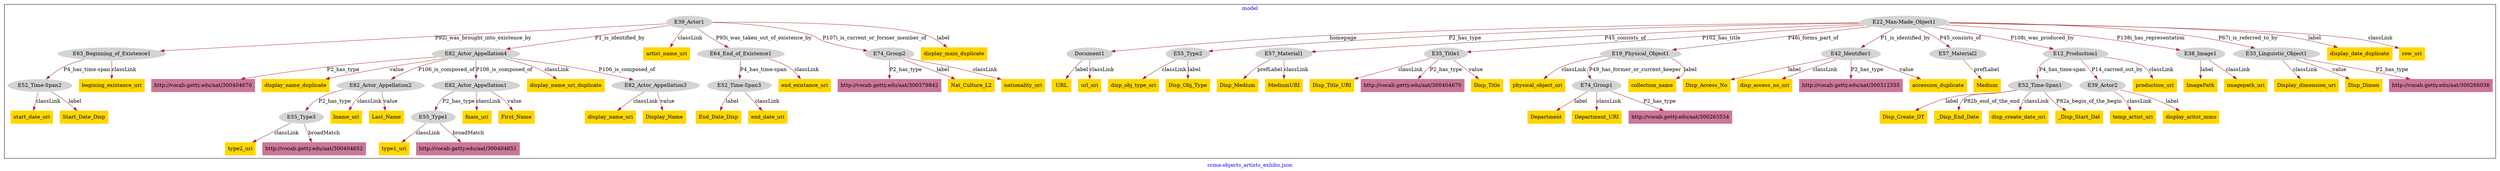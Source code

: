 digraph n0 {
fontcolor="blue"
remincross="true"
label="ccma-objects_artists_exhibs.json"
subgraph cluster {
label="model"
n2[style="filled",color="white",fillcolor="lightgray",label="Document1"];
n3[shape="plaintext",style="filled",fillcolor="gold",label="URL"];
n4[style="filled",color="white",fillcolor="lightgray",label="E22_Man-Made_Object1"];
n5[style="filled",color="white",fillcolor="lightgray",label="E55_Type2"];
n6[style="filled",color="white",fillcolor="lightgray",label="E55_Type3"];
n7[shape="plaintext",style="filled",fillcolor="gold",label="type2_uri"];
n8[style="filled",color="white",fillcolor="lightgray",label="E57_Material1"];
n9[shape="plaintext",style="filled",fillcolor="gold",label="Disp_Medium"];
n10[style="filled",color="white",fillcolor="lightgray",label="E52_Time-Span1"];
n11[shape="plaintext",style="filled",fillcolor="gold",label="Disp_Create_DT"];
n12[style="filled",color="white",fillcolor="lightgray",label="E55_Type1"];
n13[shape="plaintext",style="filled",fillcolor="gold",label="type1_uri"];
n14[style="filled",color="white",fillcolor="lightgray",label="E39_Actor1"];
n15[style="filled",color="white",fillcolor="lightgray",label="E63_Beginning_of_Existence1"];
n16[style="filled",color="white",fillcolor="lightgray",label="E82_Actor_Appellation4"];
n17[shape="plaintext",style="filled",fillcolor="#CC7799",label="http://vocab.getty.edu/aat/300404670"];
n18[shape="plaintext",style="filled",fillcolor="gold",label="display_name_duplicate"];
n19[shape="plaintext",style="filled",fillcolor="#CC7799",label="http://vocab.getty.edu/aat/300404651"];
n20[shape="plaintext",style="filled",fillcolor="gold",label="_Disp_End_Date"];
n21[shape="plaintext",style="filled",fillcolor="#CC7799",label="http://vocab.getty.edu/aat/300404652"];
n22[style="filled",color="white",fillcolor="lightgray",label="E82_Actor_Appellation2"];
n23[style="filled",color="white",fillcolor="lightgray",label="E52_Time-Span2"];
n24[shape="plaintext",style="filled",fillcolor="gold",label="start_date_uri"];
n25[shape="plaintext",style="filled",fillcolor="gold",label="begining_existance_uri"];
n26[style="filled",color="white",fillcolor="lightgray",label="E35_Title1"];
n27[shape="plaintext",style="filled",fillcolor="gold",label="Disp_Title_URI"];
n28[style="filled",color="white",fillcolor="lightgray",label="E82_Actor_Appellation1"];
n29[shape="plaintext",style="filled",fillcolor="gold",label="fnam_uri"];
n30[style="filled",color="white",fillcolor="lightgray",label="E19_Physical_Object1"];
n31[shape="plaintext",style="filled",fillcolor="gold",label="physical_object_uri"];
n32[style="filled",color="white",fillcolor="lightgray",label="E74_Group1"];
n33[shape="plaintext",style="filled",fillcolor="gold",label="Department"];
n34[shape="plaintext",style="filled",fillcolor="gold",label="MediumURI"];
n35[style="filled",color="white",fillcolor="lightgray",label="E42_Identifier1"];
n36[shape="plaintext",style="filled",fillcolor="gold",label="Disp_Access_No"];
n37[shape="plaintext",style="filled",fillcolor="gold",label="display_name_uri_duplicate"];
n38[shape="plaintext",style="filled",fillcolor="#CC7799",label="http://vocab.getty.edu/aat/300404670"];
n39[shape="plaintext",style="filled",fillcolor="gold",label="artist_name_uri"];
n40[style="filled",color="white",fillcolor="lightgray",label="E82_Actor_Appellation3"];
n41[shape="plaintext",style="filled",fillcolor="gold",label="display_name_uri"];
n42[style="filled",color="white",fillcolor="lightgray",label="E57_Material2"];
n43[style="filled",color="white",fillcolor="lightgray",label="E64_End_of_Existence1"];
n44[style="filled",color="white",fillcolor="lightgray",label="E52_Time-Span3"];
n45[style="filled",color="white",fillcolor="lightgray",label="E12_Production1"];
n46[style="filled",color="white",fillcolor="lightgray",label="E39_Actor2"];
n47[shape="plaintext",style="filled",fillcolor="gold",label="collection_name"];
n48[shape="plaintext",style="filled",fillcolor="gold",label="end_existance_uri"];
n49[style="filled",color="white",fillcolor="lightgray",label="E38_Image1"];
n50[shape="plaintext",style="filled",fillcolor="gold",label="First_Name"];
n51[shape="plaintext",style="filled",fillcolor="gold",label="Display_Name"];
n52[shape="plaintext",style="filled",fillcolor="gold",label="disp_access_no_uri"];
n53[shape="plaintext",style="filled",fillcolor="gold",label="disp_create_date_uri"];
n54[style="filled",color="white",fillcolor="lightgray",label="E33_Linguistic_Object1"];
n55[shape="plaintext",style="filled",fillcolor="gold",label="Display_dimension_uri"];
n56[shape="plaintext",style="filled",fillcolor="gold",label="disp_obj_type_uri"];
n57[shape="plaintext",style="filled",fillcolor="gold",label="display_date_duplicate"];
n58[shape="plaintext",style="filled",fillcolor="gold",label="production_uri"];
n59[shape="plaintext",style="filled",fillcolor="gold",label="temp_artist_uri"];
n60[style="filled",color="white",fillcolor="lightgray",label="E74_Group2"];
n61[shape="plaintext",style="filled",fillcolor="#CC7799",label="http://vocab.getty.edu/aat/300379842"];
n62[shape="plaintext",style="filled",fillcolor="gold",label="ImagePath"];
n63[shape="plaintext",style="filled",fillcolor="gold",label="End_Date_Disp"];
n64[shape="plaintext",style="filled",fillcolor="gold",label="Disp_Dimen"];
n65[shape="plaintext",style="filled",fillcolor="gold",label="Disp_Obj_Type"];
n66[shape="plaintext",style="filled",fillcolor="gold",label="Department_URI"];
n67[shape="plaintext",style="filled",fillcolor="gold",label="display_main_duplicate"];
n68[shape="plaintext",style="filled",fillcolor="gold",label="Start_Date_Disp"];
n69[shape="plaintext",style="filled",fillcolor="#CC7799",label="http://vocab.getty.edu/aat/300263534"];
n70[shape="plaintext",style="filled",fillcolor="gold",label="lname_uri"];
n71[shape="plaintext",style="filled",fillcolor="gold",label="Nat_Culture_L2"];
n72[shape="plaintext",style="filled",fillcolor="gold",label="Medium"];
n73[shape="plaintext",style="filled",fillcolor="gold",label="imagepath_uri"];
n74[shape="plaintext",style="filled",fillcolor="gold",label="nationality_uri"];
n75[shape="plaintext",style="filled",fillcolor="gold",label="end_date_uri"];
n76[shape="plaintext",style="filled",fillcolor="#CC7799",label="http://vocab.getty.edu/aat/300312355"];
n77[shape="plaintext",style="filled",fillcolor="gold",label="accession_duplicate"];
n78[shape="plaintext",style="filled",fillcolor="gold",label="display_aritst_mmo"];
n79[shape="plaintext",style="filled",fillcolor="gold",label="url_uri"];
n80[shape="plaintext",style="filled",fillcolor="gold",label="Last_Name"];
n81[shape="plaintext",style="filled",fillcolor="gold",label="_Disp_Start_Dat"];
n82[shape="plaintext",style="filled",fillcolor="#CC7799",label="http://vocab.getty.edu/aat/300266036"];
n83[shape="plaintext",style="filled",fillcolor="gold",label="Disp_Title"];
n84[shape="plaintext",style="filled",fillcolor="gold",label="row_uri"];
}
n2 -> n3[color="brown",fontcolor="black",label="label"]
n4 -> n5[color="brown",fontcolor="black",label="P2_has_type"]
n6 -> n7[color="brown",fontcolor="black",label="classLink"]
n8 -> n9[color="brown",fontcolor="black",label="prefLabel"]
n10 -> n11[color="brown",fontcolor="black",label="label"]
n12 -> n13[color="brown",fontcolor="black",label="classLink"]
n14 -> n15[color="brown",fontcolor="black",label="P92i_was_brought_into_existence_by"]
n16 -> n17[color="brown",fontcolor="black",label="P2_has_type"]
n16 -> n18[color="brown",fontcolor="black",label="value"]
n12 -> n19[color="brown",fontcolor="black",label="broadMatch"]
n10 -> n20[color="brown",fontcolor="black",label="P82b_end_of_the_end"]
n6 -> n21[color="brown",fontcolor="black",label="broadMatch"]
n14 -> n16[color="brown",fontcolor="black",label="P1_is_identified_by"]
n22 -> n6[color="brown",fontcolor="black",label="P2_has_type"]
n23 -> n24[color="brown",fontcolor="black",label="classLink"]
n15 -> n25[color="brown",fontcolor="black",label="classLink"]
n26 -> n27[color="brown",fontcolor="black",label="classLink"]
n28 -> n29[color="brown",fontcolor="black",label="classLink"]
n30 -> n31[color="brown",fontcolor="black",label="classLink"]
n32 -> n33[color="brown",fontcolor="black",label="label"]
n8 -> n34[color="brown",fontcolor="black",label="classLink"]
n35 -> n36[color="brown",fontcolor="black",label="label"]
n16 -> n37[color="brown",fontcolor="black",label="classLink"]
n26 -> n38[color="brown",fontcolor="black",label="P2_has_type"]
n14 -> n39[color="brown",fontcolor="black",label="classLink"]
n40 -> n41[color="brown",fontcolor="black",label="classLink"]
n4 -> n8[color="brown",fontcolor="black",label="P45_consists_of"]
n4 -> n42[color="brown",fontcolor="black",label="P45_consists_of"]
n43 -> n44[color="brown",fontcolor="black",label="P4_has_time-span"]
n45 -> n46[color="brown",fontcolor="black",label="P14_carried_out_by"]
n30 -> n47[color="brown",fontcolor="black",label="label"]
n43 -> n48[color="brown",fontcolor="black",label="classLink"]
n4 -> n49[color="brown",fontcolor="black",label="P138i_has_representation"]
n28 -> n50[color="brown",fontcolor="black",label="value"]
n40 -> n51[color="brown",fontcolor="black",label="value"]
n35 -> n52[color="brown",fontcolor="black",label="classLink"]
n28 -> n12[color="brown",fontcolor="black",label="P2_has_type"]
n4 -> n45[color="brown",fontcolor="black",label="P108i_was_produced_by"]
n4 -> n35[color="brown",fontcolor="black",label="P1_is_identified_by"]
n10 -> n53[color="brown",fontcolor="black",label="classLink"]
n54 -> n55[color="brown",fontcolor="black",label="classLink"]
n5 -> n56[color="brown",fontcolor="black",label="classLink"]
n16 -> n28[color="brown",fontcolor="black",label="P106_is_composed_of"]
n4 -> n57[color="brown",fontcolor="black",label="label"]
n16 -> n40[color="brown",fontcolor="black",label="P106_is_composed_of"]
n16 -> n22[color="brown",fontcolor="black",label="P106_is_composed_of"]
n15 -> n23[color="brown",fontcolor="black",label="P4_has_time-span"]
n45 -> n58[color="brown",fontcolor="black",label="classLink"]
n46 -> n59[color="brown",fontcolor="black",label="classLink"]
n60 -> n61[color="brown",fontcolor="black",label="P2_has_type"]
n49 -> n62[color="brown",fontcolor="black",label="label"]
n44 -> n63[color="brown",fontcolor="black",label="label"]
n30 -> n32[color="brown",fontcolor="black",label="P49_has_former_or_current_keeper"]
n54 -> n64[color="brown",fontcolor="black",label="value"]
n4 -> n2[color="brown",fontcolor="black",label="homepage"]
n14 -> n43[color="brown",fontcolor="black",label="P93i_was_taken_out_of_existence_by"]
n45 -> n10[color="brown",fontcolor="black",label="P4_has_time-span"]
n14 -> n60[color="brown",fontcolor="black",label="P107i_is_current_or_former_member_of"]
n4 -> n26[color="brown",fontcolor="black",label="P102_has_title"]
n5 -> n65[color="brown",fontcolor="black",label="label"]
n32 -> n66[color="brown",fontcolor="black",label="classLink"]
n4 -> n30[color="brown",fontcolor="black",label="P46i_forms_part_of"]
n14 -> n67[color="brown",fontcolor="black",label="label"]
n23 -> n68[color="brown",fontcolor="black",label="label"]
n32 -> n69[color="brown",fontcolor="black",label="P2_has_type"]
n4 -> n54[color="brown",fontcolor="black",label="P67i_is_referred_to_by"]
n22 -> n70[color="brown",fontcolor="black",label="classLink"]
n60 -> n71[color="brown",fontcolor="black",label="label"]
n42 -> n72[color="brown",fontcolor="black",label="prefLabel"]
n49 -> n73[color="brown",fontcolor="black",label="classLink"]
n60 -> n74[color="brown",fontcolor="black",label="classLink"]
n44 -> n75[color="brown",fontcolor="black",label="classLink"]
n35 -> n76[color="brown",fontcolor="black",label="P2_has_type"]
n35 -> n77[color="brown",fontcolor="black",label="value"]
n46 -> n78[color="brown",fontcolor="black",label="label"]
n2 -> n79[color="brown",fontcolor="black",label="classLink"]
n22 -> n80[color="brown",fontcolor="black",label="value"]
n10 -> n81[color="brown",fontcolor="black",label="P82a_begin_of_the_begin"]
n54 -> n82[color="brown",fontcolor="black",label="P2_has_type"]
n26 -> n83[color="brown",fontcolor="black",label="value"]
n4 -> n84[color="brown",fontcolor="black",label="classLink"]
}
